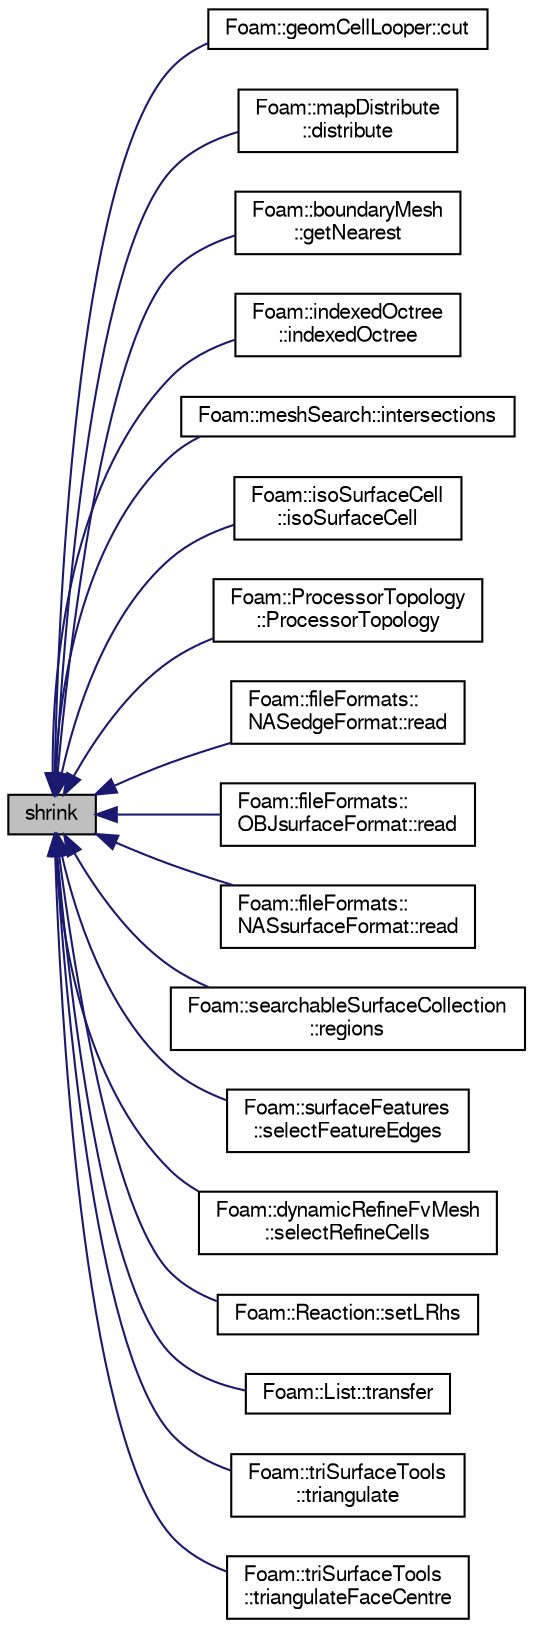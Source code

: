 digraph "shrink"
{
  bgcolor="transparent";
  edge [fontname="FreeSans",fontsize="10",labelfontname="FreeSans",labelfontsize="10"];
  node [fontname="FreeSans",fontsize="10",shape=record];
  rankdir="LR";
  Node1 [label="shrink",height=0.2,width=0.4,color="black", fillcolor="grey75", style="filled" fontcolor="black"];
  Node1 -> Node2 [dir="back",color="midnightblue",fontsize="10",style="solid",fontname="FreeSans"];
  Node2 [label="Foam::geomCellLooper::cut",height=0.2,width=0.4,color="black",URL="$a00892.html#ae441aaf74ea7c5d77ba3bd7ddfcb919b",tooltip="Same but now also base point of cut provided (instead of always. "];
  Node1 -> Node3 [dir="back",color="midnightblue",fontsize="10",style="solid",fontname="FreeSans"];
  Node3 [label="Foam::mapDistribute\l::distribute",height=0.2,width=0.4,color="black",URL="$a01363.html#af32e6a570b953bc59cf4186f65f998ca",tooltip="Distribute data using default commsType. "];
  Node1 -> Node4 [dir="back",color="midnightblue",fontsize="10",style="solid",fontname="FreeSans"];
  Node4 [label="Foam::boundaryMesh\l::getNearest",height=0.2,width=0.4,color="black",URL="$a00142.html#afc0c1d142df9fc42e5efffdf1f144d3a",tooltip="Get bMesh index of nearest face for every boundary face in. "];
  Node1 -> Node5 [dir="back",color="midnightblue",fontsize="10",style="solid",fontname="FreeSans"];
  Node5 [label="Foam::indexedOctree\l::indexedOctree",height=0.2,width=0.4,color="black",URL="$a01023.html#a7cafaee8b342fe6c0f4fddd6b0e8cb59",tooltip="Construct from shapes. "];
  Node1 -> Node6 [dir="back",color="midnightblue",fontsize="10",style="solid",fontname="FreeSans"];
  Node6 [label="Foam::meshSearch::intersections",height=0.2,width=0.4,color="black",URL="$a01429.html#ac8bf48d32d0edf70564b549a79c0deac",tooltip="Find all intersections of boundary within segment pStart .. pEnd. "];
  Node1 -> Node7 [dir="back",color="midnightblue",fontsize="10",style="solid",fontname="FreeSans"];
  Node7 [label="Foam::isoSurfaceCell\l::isoSurfaceCell",height=0.2,width=0.4,color="black",URL="$a01156.html#a493a4ed208fd259e349c3f01290ccccc",tooltip="Construct from dictionary. "];
  Node1 -> Node8 [dir="back",color="midnightblue",fontsize="10",style="solid",fontname="FreeSans"];
  Node8 [label="Foam::ProcessorTopology\l::ProcessorTopology",height=0.2,width=0.4,color="black",URL="$a01940.html#aba0a7532b5920d3cc1daae3785a86ea5",tooltip="Construct from boundaryMesh. "];
  Node1 -> Node9 [dir="back",color="midnightblue",fontsize="10",style="solid",fontname="FreeSans"];
  Node9 [label="Foam::fileFormats::\lNASedgeFormat::read",height=0.2,width=0.4,color="black",URL="$a01525.html#a464ebd67acbdff0014d4dae69e3ec4be",tooltip="Read from a file. "];
  Node1 -> Node10 [dir="back",color="midnightblue",fontsize="10",style="solid",fontname="FreeSans"];
  Node10 [label="Foam::fileFormats::\lOBJsurfaceFormat::read",height=0.2,width=0.4,color="black",URL="$a01643.html#a464ebd67acbdff0014d4dae69e3ec4be",tooltip="Read from file. "];
  Node1 -> Node11 [dir="back",color="midnightblue",fontsize="10",style="solid",fontname="FreeSans"];
  Node11 [label="Foam::fileFormats::\lNASsurfaceFormat::read",height=0.2,width=0.4,color="black",URL="$a01526.html#a464ebd67acbdff0014d4dae69e3ec4be",tooltip="Read from a file. "];
  Node1 -> Node12 [dir="back",color="midnightblue",fontsize="10",style="solid",fontname="FreeSans"];
  Node12 [label="Foam::searchableSurfaceCollection\l::regions",height=0.2,width=0.4,color="black",URL="$a02197.html#a1b4e11fff015ce4c7233ba1f88d6f3ac",tooltip="Names of regions. "];
  Node1 -> Node13 [dir="back",color="midnightblue",fontsize="10",style="solid",fontname="FreeSans"];
  Node13 [label="Foam::surfaceFeatures\l::selectFeatureEdges",height=0.2,width=0.4,color="black",URL="$a02409.html#a64c6ffeea50313e7c5f4ab5a651d690d",tooltip="Helper function: select a subset of featureEdges_. "];
  Node1 -> Node14 [dir="back",color="midnightblue",fontsize="10",style="solid",fontname="FreeSans"];
  Node14 [label="Foam::dynamicRefineFvMesh\l::selectRefineCells",height=0.2,width=0.4,color="black",URL="$a00584.html#a9348fddb91823c074b781046aa0cd05c",tooltip="Subset candidate cells for refinement. "];
  Node1 -> Node15 [dir="back",color="midnightblue",fontsize="10",style="solid",fontname="FreeSans"];
  Node15 [label="Foam::Reaction::setLRhs",height=0.2,width=0.4,color="black",URL="$a02033.html#a5ff69c41b3345ee1f99e8bf85967b433",tooltip="Construct the left- and right-hand-side reaction coefficients. "];
  Node1 -> Node16 [dir="back",color="midnightblue",fontsize="10",style="solid",fontname="FreeSans"];
  Node16 [label="Foam::List::transfer",height=0.2,width=0.4,color="black",URL="$a01325.html#a34794c2764b2d8c8a89cc382a070da2d",tooltip="Transfer the contents of the argument List into this list. "];
  Node1 -> Node17 [dir="back",color="midnightblue",fontsize="10",style="solid",fontname="FreeSans"];
  Node17 [label="Foam::triSurfaceTools\l::triangulate",height=0.2,width=0.4,color="black",URL="$a02617.html#abc610083203403b6a9406e6d0206150e",tooltip="Simple triangulation of (selected patches of) boundaryMesh. Needs. "];
  Node1 -> Node18 [dir="back",color="midnightblue",fontsize="10",style="solid",fontname="FreeSans"];
  Node18 [label="Foam::triSurfaceTools\l::triangulateFaceCentre",height=0.2,width=0.4,color="black",URL="$a02617.html#abf2be73c84828e0d5db6921bf8b57353",tooltip="Face-centre triangulation of (selected patches of) boundaryMesh. "];
}
